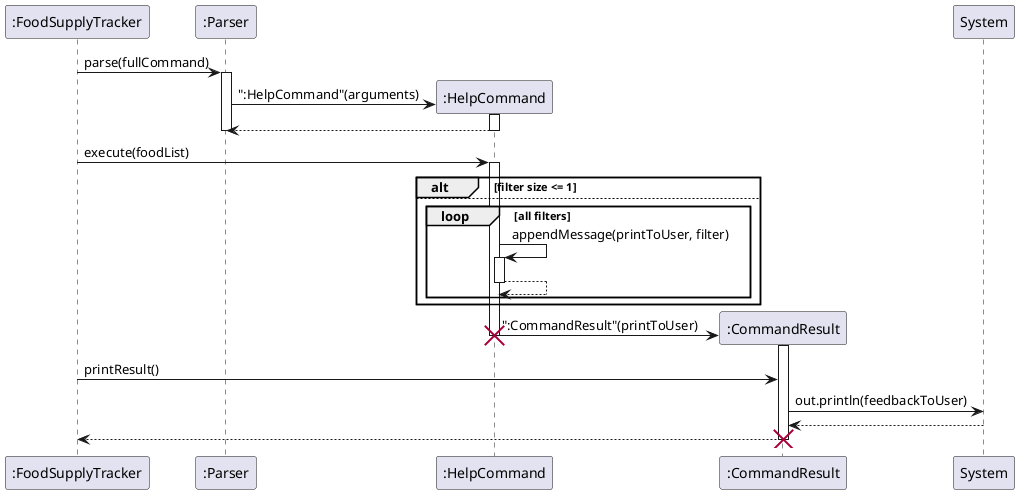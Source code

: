 @startuml
'https://plantuml.com/sequence-diagram



":FoodSupplyTracker" -> ":Parser": parse(fullCommand)
activate ":Parser"

create ":HelpCommand" as hc
hc <- ":Parser" : ":HelpCommand"(arguments)
activate hc
hc --> ":Parser"
deactivate hc
deactivate ":Parser"



":FoodSupplyTracker" -> hc : execute(foodList)
activate hc

alt filter size <= 1

else
loop all filters
hc -> hc : appendMessage(printToUser, filter)
activate hc
hc --> hc
deactivate hc
end
end

create ":CommandResult" as cr
hc -> cr : ":CommandResult"(printToUser)
activate cr
deactivate hc
destroy hc

":FoodSupplyTracker" -> cr: printResult()
cr->System: out.println(feedbackToUser)


System --> cr
cr --> ":FoodSupplyTracker"
deactivate cr
destroy cr

@enduml